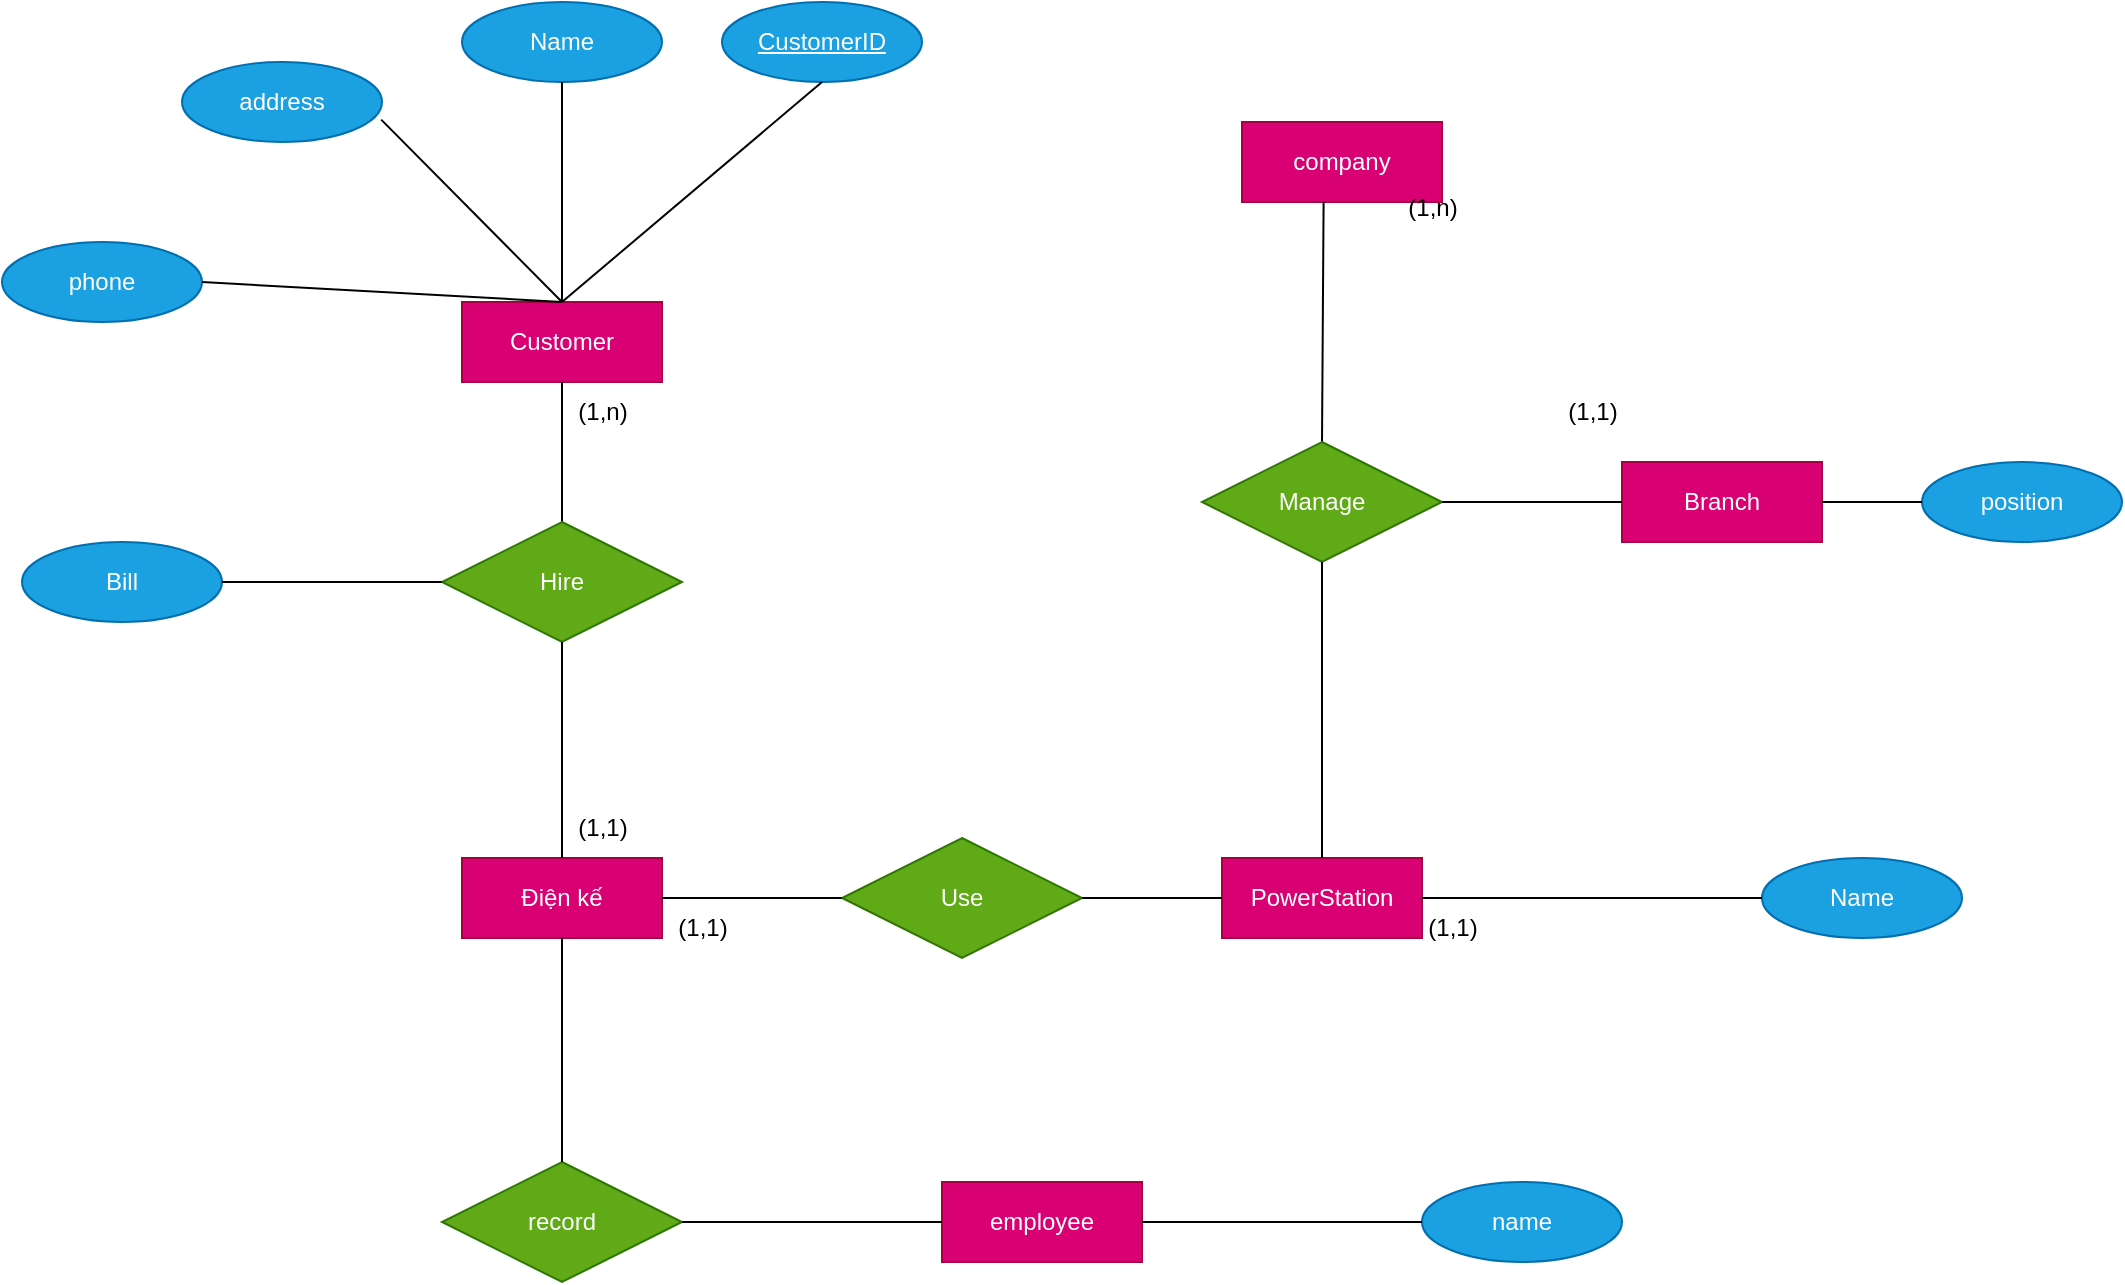 <mxfile version="22.0.7" type="github">
  <diagram name="Page-1" id="0d4kpQkp0rt_nCVyn7hy">
    <mxGraphModel dx="2350" dy="763" grid="1" gridSize="10" guides="1" tooltips="1" connect="1" arrows="1" fold="1" page="1" pageScale="1" pageWidth="850" pageHeight="1100" math="0" shadow="0">
      <root>
        <mxCell id="0" />
        <mxCell id="1" parent="0" />
        <mxCell id="jenSMxoXQqrwk--JjhD7-1" value="company" style="whiteSpace=wrap;html=1;align=center;fillColor=#d80073;fontColor=#ffffff;strokeColor=#A50040;" parent="1" vertex="1">
          <mxGeometry x="370" y="80" width="100" height="40" as="geometry" />
        </mxCell>
        <mxCell id="jenSMxoXQqrwk--JjhD7-2" value="Branch&lt;br&gt;" style="whiteSpace=wrap;html=1;align=center;fillColor=#d80073;fontColor=#ffffff;strokeColor=#A50040;" parent="1" vertex="1">
          <mxGeometry x="560" y="250" width="100" height="40" as="geometry" />
        </mxCell>
        <mxCell id="jenSMxoXQqrwk--JjhD7-3" value="PowerStation&lt;br&gt;" style="whiteSpace=wrap;html=1;align=center;fillColor=#d80073;fontColor=#ffffff;strokeColor=#A50040;" parent="1" vertex="1">
          <mxGeometry x="360" y="448" width="100" height="40" as="geometry" />
        </mxCell>
        <mxCell id="jenSMxoXQqrwk--JjhD7-4" value="Name" style="ellipse;whiteSpace=wrap;html=1;align=center;fillColor=#1ba1e2;fontColor=#ffffff;strokeColor=#006EAF;" parent="1" vertex="1">
          <mxGeometry x="630" y="448" width="100" height="40" as="geometry" />
        </mxCell>
        <mxCell id="jenSMxoXQqrwk--JjhD7-5" value="" style="endArrow=none;html=1;rounded=0;exitX=1;exitY=0.5;exitDx=0;exitDy=0;" parent="1" source="jenSMxoXQqrwk--JjhD7-3" target="jenSMxoXQqrwk--JjhD7-4" edge="1">
          <mxGeometry relative="1" as="geometry">
            <mxPoint x="520" y="540" as="sourcePoint" />
            <mxPoint x="680" y="540" as="targetPoint" />
          </mxGeometry>
        </mxCell>
        <mxCell id="jenSMxoXQqrwk--JjhD7-6" value="position&lt;br&gt;" style="ellipse;whiteSpace=wrap;html=1;align=center;fillColor=#1ba1e2;fontColor=#ffffff;strokeColor=#006EAF;" parent="1" vertex="1">
          <mxGeometry x="710" y="250" width="100" height="40" as="geometry" />
        </mxCell>
        <mxCell id="jenSMxoXQqrwk--JjhD7-7" value="" style="endArrow=none;html=1;rounded=0;entryX=0;entryY=0.5;entryDx=0;entryDy=0;exitX=1;exitY=0.5;exitDx=0;exitDy=0;" parent="1" source="jenSMxoXQqrwk--JjhD7-2" target="jenSMxoXQqrwk--JjhD7-6" edge="1">
          <mxGeometry relative="1" as="geometry">
            <mxPoint x="650" y="260" as="sourcePoint" />
            <mxPoint x="690" y="190" as="targetPoint" />
          </mxGeometry>
        </mxCell>
        <mxCell id="jenSMxoXQqrwk--JjhD7-8" value="Customer&lt;br&gt;" style="whiteSpace=wrap;html=1;align=center;fillColor=#d80073;fontColor=#ffffff;strokeColor=#A50040;" parent="1" vertex="1">
          <mxGeometry x="-20" y="170" width="100" height="40" as="geometry" />
        </mxCell>
        <mxCell id="jenSMxoXQqrwk--JjhD7-9" value="Điện kế" style="whiteSpace=wrap;html=1;align=center;fillColor=#d80073;fontColor=#ffffff;strokeColor=#A50040;" parent="1" vertex="1">
          <mxGeometry x="-20" y="448" width="100" height="40" as="geometry" />
        </mxCell>
        <mxCell id="jenSMxoXQqrwk--JjhD7-10" value="address" style="ellipse;whiteSpace=wrap;html=1;align=center;fillColor=#1ba1e2;fontColor=#ffffff;strokeColor=#006EAF;" parent="1" vertex="1">
          <mxGeometry x="-160" y="50" width="100" height="40" as="geometry" />
        </mxCell>
        <mxCell id="jenSMxoXQqrwk--JjhD7-11" value="CustomerID" style="ellipse;whiteSpace=wrap;html=1;align=center;fontStyle=4;fillColor=#1ba1e2;fontColor=#ffffff;strokeColor=#006EAF;" parent="1" vertex="1">
          <mxGeometry x="110" y="20" width="100" height="40" as="geometry" />
        </mxCell>
        <mxCell id="jenSMxoXQqrwk--JjhD7-12" value="Name" style="ellipse;whiteSpace=wrap;html=1;align=center;fillColor=#1ba1e2;fontColor=#ffffff;strokeColor=#006EAF;" parent="1" vertex="1">
          <mxGeometry x="-20" y="20" width="100" height="40" as="geometry" />
        </mxCell>
        <mxCell id="jenSMxoXQqrwk--JjhD7-14" value="phone" style="ellipse;whiteSpace=wrap;html=1;align=center;fillColor=#1ba1e2;fontColor=#ffffff;strokeColor=#006EAF;" parent="1" vertex="1">
          <mxGeometry x="-250" y="140" width="100" height="40" as="geometry" />
        </mxCell>
        <mxCell id="jenSMxoXQqrwk--JjhD7-16" value="" style="endArrow=none;html=1;rounded=0;exitX=0.996;exitY=0.72;exitDx=0;exitDy=0;exitPerimeter=0;entryX=0.5;entryY=0;entryDx=0;entryDy=0;" parent="1" source="jenSMxoXQqrwk--JjhD7-10" target="jenSMxoXQqrwk--JjhD7-8" edge="1">
          <mxGeometry relative="1" as="geometry">
            <mxPoint x="-50" y="220" as="sourcePoint" />
            <mxPoint x="110" y="220" as="targetPoint" />
          </mxGeometry>
        </mxCell>
        <mxCell id="jenSMxoXQqrwk--JjhD7-17" value="" style="endArrow=none;html=1;rounded=0;exitX=0.5;exitY=1;exitDx=0;exitDy=0;entryX=0.5;entryY=0;entryDx=0;entryDy=0;" parent="1" source="jenSMxoXQqrwk--JjhD7-12" target="jenSMxoXQqrwk--JjhD7-8" edge="1">
          <mxGeometry relative="1" as="geometry">
            <mxPoint x="30" y="210" as="sourcePoint" />
            <mxPoint x="190" y="210" as="targetPoint" />
          </mxGeometry>
        </mxCell>
        <mxCell id="jenSMxoXQqrwk--JjhD7-18" value="" style="endArrow=none;html=1;rounded=0;exitX=1;exitY=0.5;exitDx=0;exitDy=0;entryX=0.5;entryY=0;entryDx=0;entryDy=0;" parent="1" source="jenSMxoXQqrwk--JjhD7-14" target="jenSMxoXQqrwk--JjhD7-8" edge="1">
          <mxGeometry relative="1" as="geometry">
            <mxPoint x="-190" y="260" as="sourcePoint" />
            <mxPoint x="-30" y="260" as="targetPoint" />
          </mxGeometry>
        </mxCell>
        <mxCell id="jenSMxoXQqrwk--JjhD7-19" value="" style="endArrow=none;html=1;rounded=0;exitX=0.5;exitY=0;exitDx=0;exitDy=0;entryX=0.5;entryY=1;entryDx=0;entryDy=0;" parent="1" source="jenSMxoXQqrwk--JjhD7-8" target="jenSMxoXQqrwk--JjhD7-11" edge="1">
          <mxGeometry relative="1" as="geometry">
            <mxPoint x="140" y="210" as="sourcePoint" />
            <mxPoint x="300" y="210" as="targetPoint" />
          </mxGeometry>
        </mxCell>
        <mxCell id="jenSMxoXQqrwk--JjhD7-21" value="Use" style="shape=rhombus;perimeter=rhombusPerimeter;whiteSpace=wrap;html=1;align=center;fillColor=#60a917;fontColor=#ffffff;strokeColor=#2D7600;" parent="1" vertex="1">
          <mxGeometry x="170" y="438" width="120" height="60" as="geometry" />
        </mxCell>
        <mxCell id="jenSMxoXQqrwk--JjhD7-23" value="" style="endArrow=none;html=1;rounded=0;entryX=0;entryY=0.5;entryDx=0;entryDy=0;" parent="1" source="jenSMxoXQqrwk--JjhD7-9" target="jenSMxoXQqrwk--JjhD7-21" edge="1">
          <mxGeometry relative="1" as="geometry">
            <mxPoint x="80" y="400" as="sourcePoint" />
            <mxPoint x="240" y="400" as="targetPoint" />
          </mxGeometry>
        </mxCell>
        <mxCell id="jenSMxoXQqrwk--JjhD7-24" value="" style="endArrow=none;html=1;rounded=0;exitX=1;exitY=0.5;exitDx=0;exitDy=0;entryX=0;entryY=0.5;entryDx=0;entryDy=0;" parent="1" source="jenSMxoXQqrwk--JjhD7-21" target="jenSMxoXQqrwk--JjhD7-3" edge="1">
          <mxGeometry relative="1" as="geometry">
            <mxPoint x="200" y="537" as="sourcePoint" />
            <mxPoint x="470" y="369" as="targetPoint" />
          </mxGeometry>
        </mxCell>
        <mxCell id="jenSMxoXQqrwk--JjhD7-25" value="" style="endArrow=none;html=1;rounded=0;entryX=0.5;entryY=1;entryDx=0;entryDy=0;exitX=0.5;exitY=0;exitDx=0;exitDy=0;" parent="1" source="jenSMxoXQqrwk--JjhD7-26" target="jenSMxoXQqrwk--JjhD7-8" edge="1">
          <mxGeometry relative="1" as="geometry">
            <mxPoint x="-250" y="260" as="sourcePoint" />
            <mxPoint x="-90" y="260" as="targetPoint" />
          </mxGeometry>
        </mxCell>
        <mxCell id="jenSMxoXQqrwk--JjhD7-26" value="Hire&lt;br&gt;" style="shape=rhombus;perimeter=rhombusPerimeter;whiteSpace=wrap;html=1;align=center;fillColor=#60a917;fontColor=#ffffff;strokeColor=#2D7600;" parent="1" vertex="1">
          <mxGeometry x="-30" y="280" width="120" height="60" as="geometry" />
        </mxCell>
        <mxCell id="jenSMxoXQqrwk--JjhD7-27" value="" style="endArrow=none;html=1;rounded=0;entryX=0.5;entryY=1;entryDx=0;entryDy=0;" parent="1" source="jenSMxoXQqrwk--JjhD7-9" target="jenSMxoXQqrwk--JjhD7-26" edge="1">
          <mxGeometry relative="1" as="geometry">
            <mxPoint x="-120" y="400" as="sourcePoint" />
            <mxPoint x="40" y="400" as="targetPoint" />
          </mxGeometry>
        </mxCell>
        <mxCell id="jenSMxoXQqrwk--JjhD7-28" value="" style="endArrow=none;html=1;rounded=0;exitX=0.408;exitY=1;exitDx=0;exitDy=0;exitPerimeter=0;entryX=0.5;entryY=0;entryDx=0;entryDy=0;" parent="1" source="jenSMxoXQqrwk--JjhD7-1" target="jenSMxoXQqrwk--JjhD7-29" edge="1">
          <mxGeometry relative="1" as="geometry">
            <mxPoint x="570" y="150" as="sourcePoint" />
            <mxPoint x="730" y="150" as="targetPoint" />
          </mxGeometry>
        </mxCell>
        <mxCell id="jenSMxoXQqrwk--JjhD7-29" value="Manage" style="shape=rhombus;perimeter=rhombusPerimeter;whiteSpace=wrap;html=1;align=center;fillColor=#60a917;fontColor=#ffffff;strokeColor=#2D7600;" parent="1" vertex="1">
          <mxGeometry x="350" y="240" width="120" height="60" as="geometry" />
        </mxCell>
        <mxCell id="jenSMxoXQqrwk--JjhD7-30" value="" style="endArrow=none;html=1;rounded=0;entryX=1;entryY=0.5;entryDx=0;entryDy=0;" parent="1" source="jenSMxoXQqrwk--JjhD7-2" target="jenSMxoXQqrwk--JjhD7-29" edge="1">
          <mxGeometry relative="1" as="geometry">
            <mxPoint x="450" y="240" as="sourcePoint" />
            <mxPoint x="610" y="240" as="targetPoint" />
          </mxGeometry>
        </mxCell>
        <mxCell id="jenSMxoXQqrwk--JjhD7-31" value="" style="endArrow=none;html=1;rounded=0;exitX=0.5;exitY=1;exitDx=0;exitDy=0;entryX=0.5;entryY=0;entryDx=0;entryDy=0;" parent="1" source="jenSMxoXQqrwk--JjhD7-29" target="jenSMxoXQqrwk--JjhD7-3" edge="1">
          <mxGeometry relative="1" as="geometry">
            <mxPoint x="630" y="280" as="sourcePoint" />
            <mxPoint x="511.6" y="501.6" as="targetPoint" />
          </mxGeometry>
        </mxCell>
        <mxCell id="jenSMxoXQqrwk--JjhD7-32" value="(1,n)" style="text;html=1;align=center;verticalAlign=middle;resizable=0;points=[];autosize=1;strokeColor=none;fillColor=none;" parent="1" vertex="1">
          <mxGeometry x="440" y="108" width="50" height="30" as="geometry" />
        </mxCell>
        <mxCell id="jenSMxoXQqrwk--JjhD7-33" value="(1,1)" style="text;html=1;align=center;verticalAlign=middle;resizable=0;points=[];autosize=1;strokeColor=none;fillColor=none;" parent="1" vertex="1">
          <mxGeometry x="520" y="210" width="50" height="30" as="geometry" />
        </mxCell>
        <mxCell id="jenSMxoXQqrwk--JjhD7-36" value="employee&lt;br&gt;" style="whiteSpace=wrap;html=1;align=center;fillColor=#d80073;fontColor=#ffffff;strokeColor=#A50040;" parent="1" vertex="1">
          <mxGeometry x="220" y="610" width="100" height="40" as="geometry" />
        </mxCell>
        <mxCell id="jenSMxoXQqrwk--JjhD7-37" value="record&lt;br&gt;" style="shape=rhombus;perimeter=rhombusPerimeter;whiteSpace=wrap;html=1;align=center;fillColor=#60a917;fontColor=#ffffff;strokeColor=#2D7600;" parent="1" vertex="1">
          <mxGeometry x="-30" y="600" width="120" height="60" as="geometry" />
        </mxCell>
        <mxCell id="jenSMxoXQqrwk--JjhD7-38" value="" style="endArrow=none;html=1;rounded=0;exitX=0.5;exitY=1;exitDx=0;exitDy=0;entryX=0.5;entryY=0;entryDx=0;entryDy=0;" parent="1" source="jenSMxoXQqrwk--JjhD7-9" target="jenSMxoXQqrwk--JjhD7-37" edge="1">
          <mxGeometry relative="1" as="geometry">
            <mxPoint x="-60" y="540" as="sourcePoint" />
            <mxPoint x="100" y="540" as="targetPoint" />
          </mxGeometry>
        </mxCell>
        <mxCell id="jenSMxoXQqrwk--JjhD7-39" value="" style="endArrow=none;html=1;rounded=0;exitX=1;exitY=0.5;exitDx=0;exitDy=0;entryX=0;entryY=0.5;entryDx=0;entryDy=0;" parent="1" source="jenSMxoXQqrwk--JjhD7-37" target="jenSMxoXQqrwk--JjhD7-36" edge="1">
          <mxGeometry relative="1" as="geometry">
            <mxPoint x="90" y="580" as="sourcePoint" />
            <mxPoint x="250" y="580" as="targetPoint" />
          </mxGeometry>
        </mxCell>
        <mxCell id="jenSMxoXQqrwk--JjhD7-41" value="(1,1)" style="text;html=1;align=center;verticalAlign=middle;resizable=0;points=[];autosize=1;strokeColor=none;fillColor=none;" parent="1" vertex="1">
          <mxGeometry x="450" y="468" width="50" height="30" as="geometry" />
        </mxCell>
        <mxCell id="jenSMxoXQqrwk--JjhD7-42" value="(1,1)" style="text;html=1;align=center;verticalAlign=middle;resizable=0;points=[];autosize=1;strokeColor=none;fillColor=none;" parent="1" vertex="1">
          <mxGeometry x="25" y="418" width="50" height="30" as="geometry" />
        </mxCell>
        <mxCell id="jenSMxoXQqrwk--JjhD7-43" value="(1,n)" style="text;html=1;align=center;verticalAlign=middle;resizable=0;points=[];autosize=1;strokeColor=none;fillColor=none;" parent="1" vertex="1">
          <mxGeometry x="25" y="210" width="50" height="30" as="geometry" />
        </mxCell>
        <mxCell id="jenSMxoXQqrwk--JjhD7-45" value="name" style="ellipse;whiteSpace=wrap;html=1;align=center;fillColor=#1ba1e2;fontColor=#ffffff;strokeColor=#006EAF;" parent="1" vertex="1">
          <mxGeometry x="460" y="610" width="100" height="40" as="geometry" />
        </mxCell>
        <mxCell id="jenSMxoXQqrwk--JjhD7-50" value="" style="endArrow=none;html=1;rounded=0;exitX=1;exitY=0.5;exitDx=0;exitDy=0;entryX=0;entryY=0.5;entryDx=0;entryDy=0;" parent="1" source="jenSMxoXQqrwk--JjhD7-36" target="jenSMxoXQqrwk--JjhD7-45" edge="1">
          <mxGeometry relative="1" as="geometry">
            <mxPoint x="310" y="550" as="sourcePoint" />
            <mxPoint x="470" y="550" as="targetPoint" />
          </mxGeometry>
        </mxCell>
        <mxCell id="jenSMxoXQqrwk--JjhD7-51" value="Bill" style="ellipse;whiteSpace=wrap;html=1;align=center;fillColor=#1ba1e2;fontColor=#ffffff;strokeColor=#006EAF;" parent="1" vertex="1">
          <mxGeometry x="-240" y="290" width="100" height="40" as="geometry" />
        </mxCell>
        <mxCell id="jenSMxoXQqrwk--JjhD7-52" value="" style="endArrow=none;html=1;rounded=0;exitX=1;exitY=0.5;exitDx=0;exitDy=0;entryX=0;entryY=0.5;entryDx=0;entryDy=0;" parent="1" source="jenSMxoXQqrwk--JjhD7-51" target="jenSMxoXQqrwk--JjhD7-26" edge="1">
          <mxGeometry relative="1" as="geometry">
            <mxPoint x="-210" y="380" as="sourcePoint" />
            <mxPoint x="-50" y="380" as="targetPoint" />
          </mxGeometry>
        </mxCell>
        <mxCell id="jenSMxoXQqrwk--JjhD7-53" value="(1,1)" style="text;html=1;align=center;verticalAlign=middle;resizable=0;points=[];autosize=1;strokeColor=none;fillColor=none;" parent="1" vertex="1">
          <mxGeometry x="75" y="468" width="50" height="30" as="geometry" />
        </mxCell>
      </root>
    </mxGraphModel>
  </diagram>
</mxfile>
